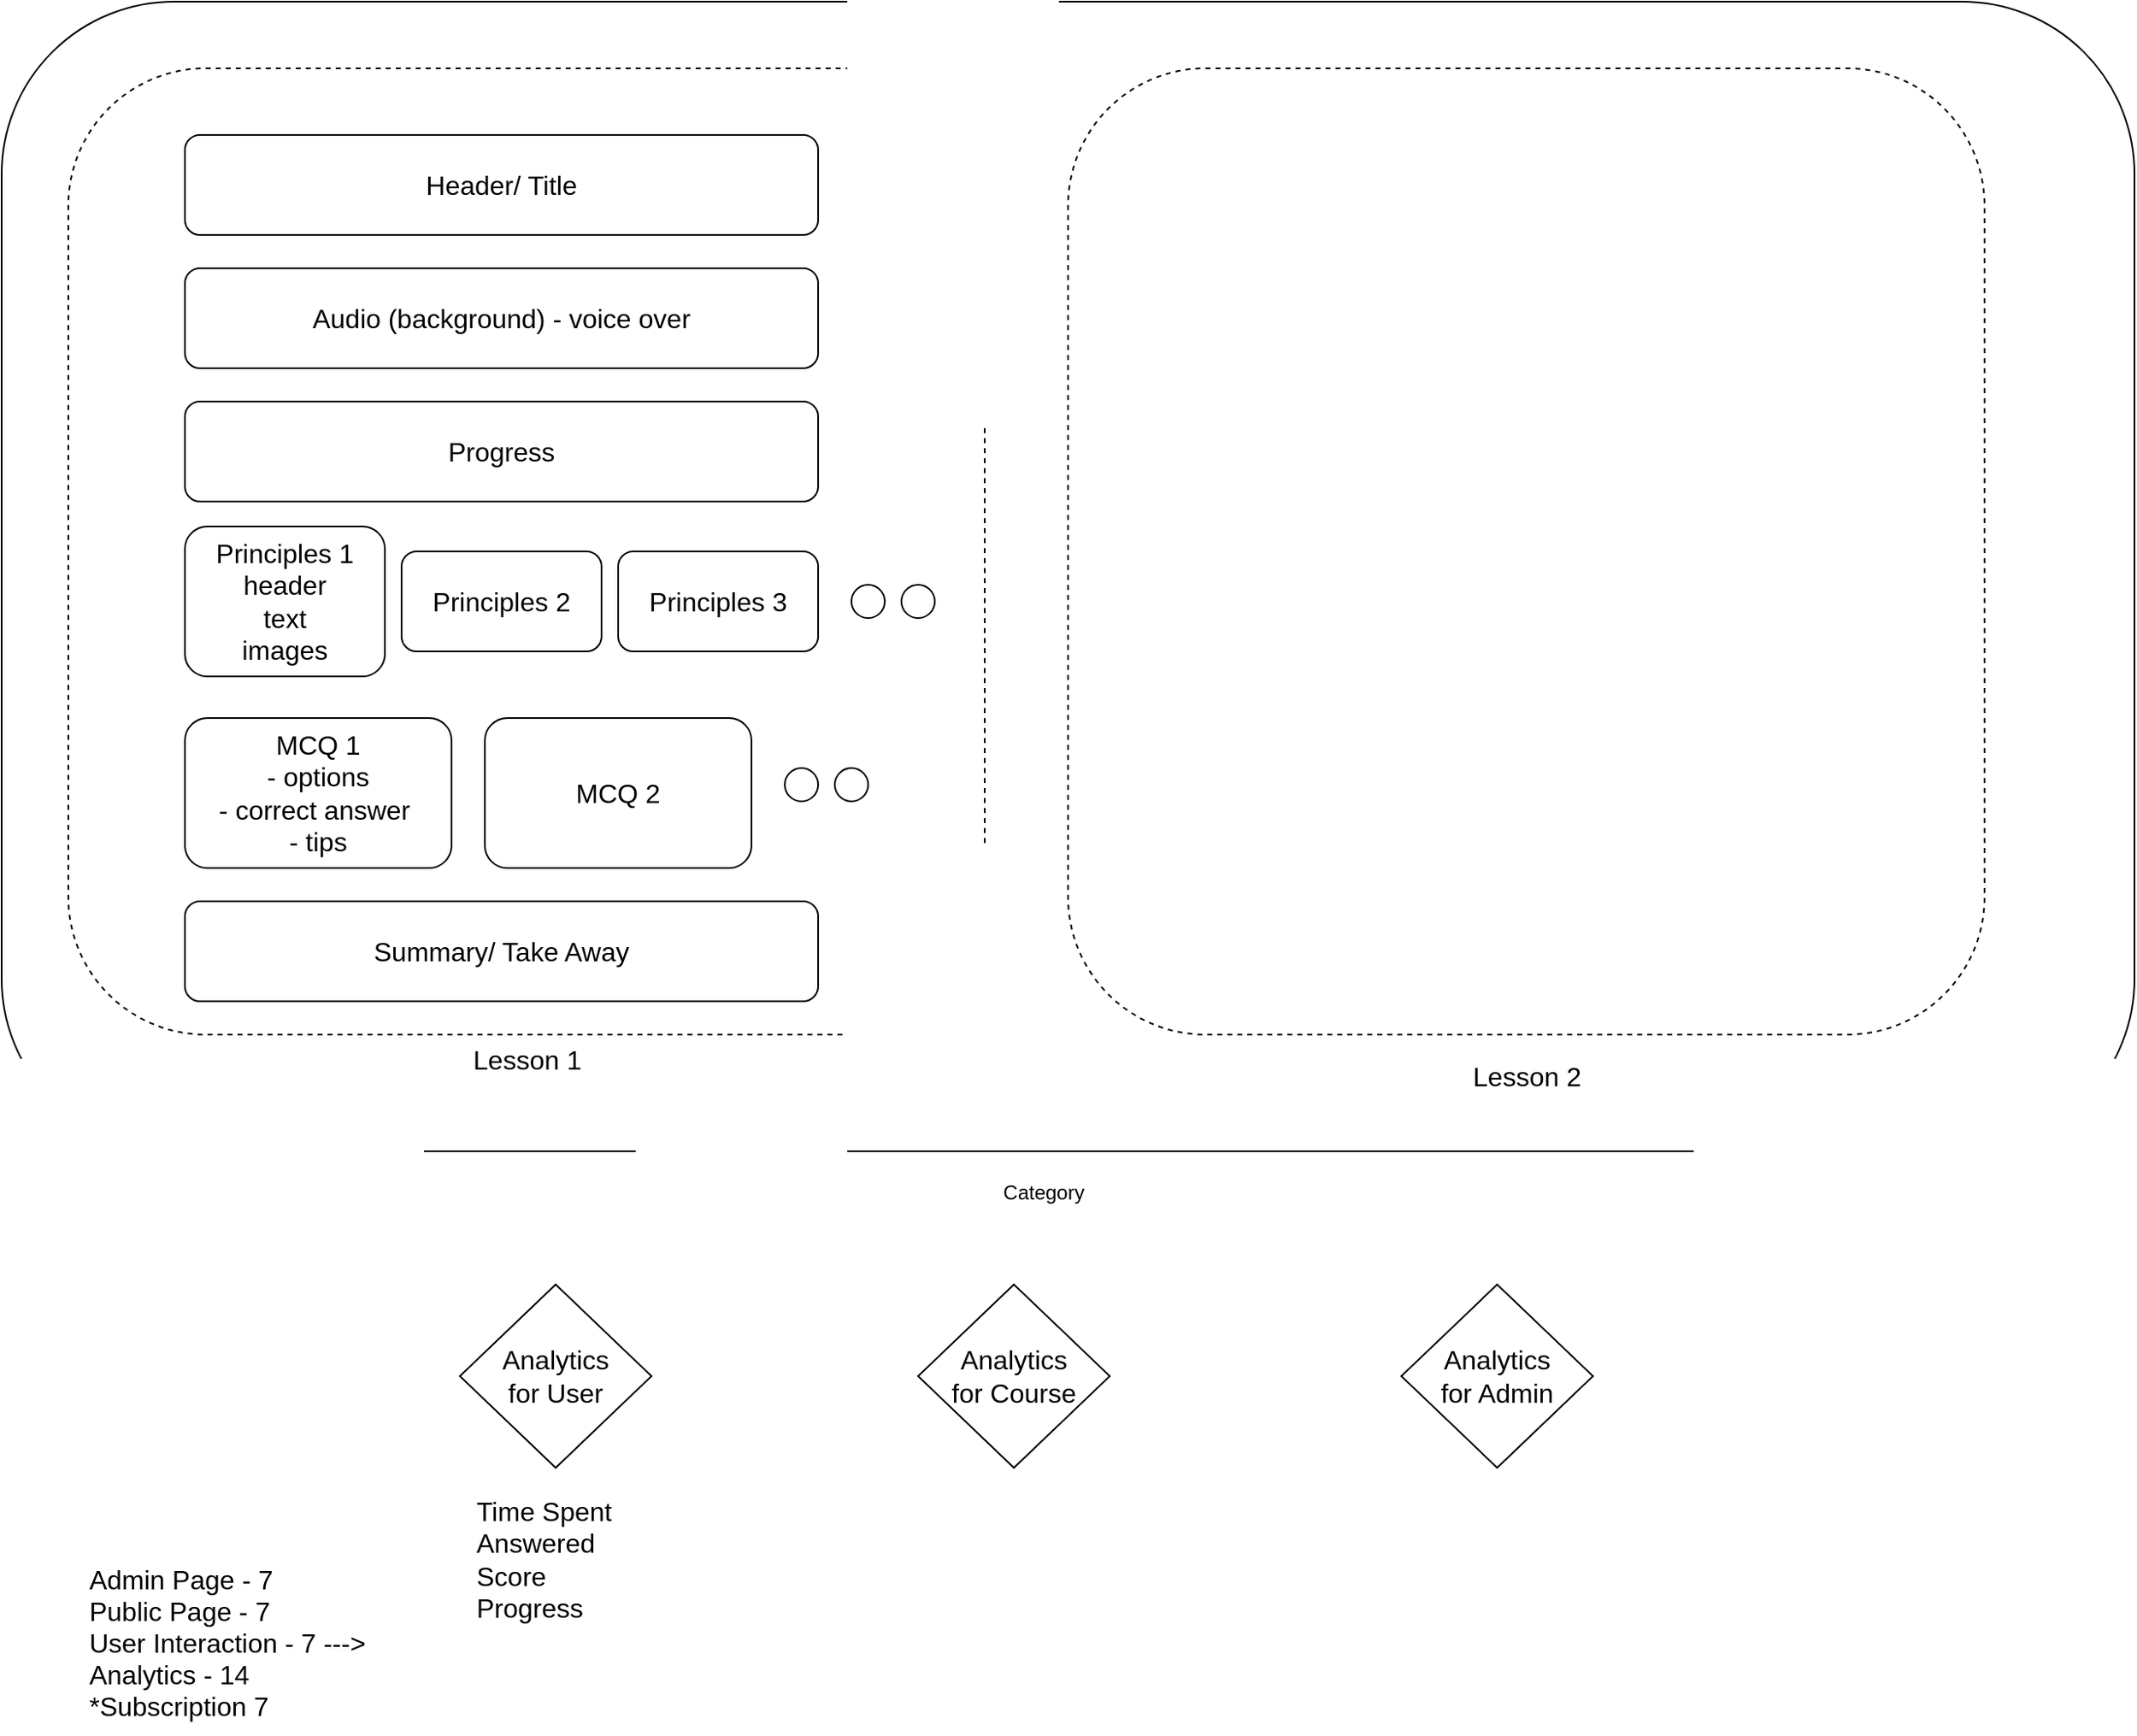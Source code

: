 <mxfile version="27.2.0">
  <diagram name="Page-1" id="G2DahcP8PH1wN-Vs_R_d">
    <mxGraphModel dx="1460" dy="725" grid="1" gridSize="10" guides="1" tooltips="1" connect="1" arrows="1" fold="1" page="1" pageScale="1" pageWidth="850" pageHeight="1100" math="0" shadow="0">
      <root>
        <mxCell id="0" />
        <mxCell id="1" parent="0" />
        <mxCell id="Hl07vMiSNizbsuB7GENC-18" value="" style="rounded=1;whiteSpace=wrap;html=1;" parent="1" vertex="1">
          <mxGeometry x="10" y="10" width="1280" height="690" as="geometry" />
        </mxCell>
        <mxCell id="Hl07vMiSNizbsuB7GENC-1" value="" style="rounded=1;whiteSpace=wrap;html=1;dashed=1;fontSize=16;" parent="1" vertex="1">
          <mxGeometry x="50" y="50" width="550" height="580" as="geometry" />
        </mxCell>
        <mxCell id="Hl07vMiSNizbsuB7GENC-2" value="Header/ Title" style="rounded=1;whiteSpace=wrap;html=1;fontSize=16;" parent="1" vertex="1">
          <mxGeometry x="120" y="90" width="380" height="60" as="geometry" />
        </mxCell>
        <mxCell id="Hl07vMiSNizbsuB7GENC-3" value="Audio (background) - voice over" style="rounded=1;whiteSpace=wrap;html=1;fontSize=16;" parent="1" vertex="1">
          <mxGeometry x="120" y="170" width="380" height="60" as="geometry" />
        </mxCell>
        <mxCell id="Hl07vMiSNizbsuB7GENC-4" value="Progress" style="rounded=1;whiteSpace=wrap;html=1;fontSize=16;" parent="1" vertex="1">
          <mxGeometry x="120" y="250" width="380" height="60" as="geometry" />
        </mxCell>
        <mxCell id="Hl07vMiSNizbsuB7GENC-5" value="Principles 1&lt;div&gt;header&lt;/div&gt;&lt;div&gt;text&lt;/div&gt;&lt;div&gt;images&lt;/div&gt;" style="rounded=1;whiteSpace=wrap;html=1;fontSize=16;" parent="1" vertex="1">
          <mxGeometry x="120" y="325" width="120" height="90" as="geometry" />
        </mxCell>
        <mxCell id="Hl07vMiSNizbsuB7GENC-6" value="Principles 2" style="rounded=1;whiteSpace=wrap;html=1;fontSize=16;" parent="1" vertex="1">
          <mxGeometry x="250" y="340" width="120" height="60" as="geometry" />
        </mxCell>
        <mxCell id="Hl07vMiSNizbsuB7GENC-7" value="Principles 3" style="rounded=1;whiteSpace=wrap;html=1;fontSize=16;" parent="1" vertex="1">
          <mxGeometry x="380" y="340" width="120" height="60" as="geometry" />
        </mxCell>
        <mxCell id="Hl07vMiSNizbsuB7GENC-8" value="MCQ 1&lt;div&gt;- options&lt;/div&gt;&lt;div&gt;- correct answer&amp;nbsp;&lt;/div&gt;&lt;div&gt;- tips&lt;/div&gt;" style="rounded=1;whiteSpace=wrap;html=1;fontSize=16;" parent="1" vertex="1">
          <mxGeometry x="120" y="440" width="160" height="90" as="geometry" />
        </mxCell>
        <mxCell id="Hl07vMiSNizbsuB7GENC-9" value="MCQ 2" style="rounded=1;whiteSpace=wrap;html=1;fontSize=16;" parent="1" vertex="1">
          <mxGeometry x="300" y="440" width="160" height="90" as="geometry" />
        </mxCell>
        <mxCell id="Hl07vMiSNizbsuB7GENC-10" value="Summary/ Take Away" style="rounded=1;whiteSpace=wrap;html=1;fontSize=16;" parent="1" vertex="1">
          <mxGeometry x="120" y="550" width="380" height="60" as="geometry" />
        </mxCell>
        <mxCell id="Hl07vMiSNizbsuB7GENC-11" value="" style="ellipse;whiteSpace=wrap;html=1;" parent="1" vertex="1">
          <mxGeometry x="480" y="470" width="20" height="20" as="geometry" />
        </mxCell>
        <mxCell id="Hl07vMiSNizbsuB7GENC-12" value="" style="ellipse;whiteSpace=wrap;html=1;" parent="1" vertex="1">
          <mxGeometry x="510" y="470" width="20" height="20" as="geometry" />
        </mxCell>
        <mxCell id="Hl07vMiSNizbsuB7GENC-13" value="" style="ellipse;whiteSpace=wrap;html=1;" parent="1" vertex="1">
          <mxGeometry x="520" y="360" width="20" height="20" as="geometry" />
        </mxCell>
        <mxCell id="Hl07vMiSNizbsuB7GENC-14" value="" style="ellipse;whiteSpace=wrap;html=1;" parent="1" vertex="1">
          <mxGeometry x="550" y="360" width="20" height="20" as="geometry" />
        </mxCell>
        <mxCell id="Hl07vMiSNizbsuB7GENC-15" value="&lt;font style=&quot;font-size: 16px;&quot;&gt;Lesson 1&lt;/font&gt;" style="text;html=1;align=center;verticalAlign=middle;resizable=0;points=[];autosize=1;strokeColor=none;fillColor=none;" parent="1" vertex="1">
          <mxGeometry x="280" y="630" width="90" height="30" as="geometry" />
        </mxCell>
        <mxCell id="Hl07vMiSNizbsuB7GENC-16" value="" style="rounded=1;whiteSpace=wrap;html=1;dashed=1;fontSize=16;" parent="1" vertex="1">
          <mxGeometry x="650" y="50" width="550" height="580" as="geometry" />
        </mxCell>
        <mxCell id="Hl07vMiSNizbsuB7GENC-17" value="&lt;font style=&quot;font-size: 16px;&quot;&gt;Lesson 2&lt;/font&gt;" style="text;html=1;align=center;verticalAlign=middle;resizable=0;points=[];autosize=1;strokeColor=none;fillColor=none;" parent="1" vertex="1">
          <mxGeometry x="880" y="640" width="90" height="30" as="geometry" />
        </mxCell>
        <mxCell id="Hl07vMiSNizbsuB7GENC-19" value="Category" style="text;html=1;align=center;verticalAlign=middle;resizable=0;points=[];autosize=1;strokeColor=none;fillColor=none;" parent="1" vertex="1">
          <mxGeometry x="600" y="710" width="70" height="30" as="geometry" />
        </mxCell>
        <mxCell id="SZLgFXJMgvyMvX-tMX-D-1" value="&lt;font style=&quot;font-size: 16px;&quot;&gt;Analytics&lt;/font&gt;&lt;div&gt;&lt;font style=&quot;font-size: 16px;&quot;&gt;for User&lt;/font&gt;&lt;/div&gt;" style="rhombus;whiteSpace=wrap;html=1;" vertex="1" parent="1">
          <mxGeometry x="285" y="780" width="115" height="110" as="geometry" />
        </mxCell>
        <mxCell id="SZLgFXJMgvyMvX-tMX-D-2" value="&lt;font style=&quot;font-size: 16px;&quot;&gt;Time Spent&lt;/font&gt;&lt;div&gt;&lt;font style=&quot;font-size: 16px;&quot;&gt;Answered&lt;/font&gt;&lt;/div&gt;&lt;div&gt;&lt;font style=&quot;font-size: 16px;&quot;&gt;Score&lt;/font&gt;&lt;/div&gt;&lt;div&gt;&lt;font style=&quot;font-size: 16px;&quot;&gt;Progress&lt;/font&gt;&lt;/div&gt;" style="text;html=1;align=left;verticalAlign=middle;resizable=0;points=[];autosize=1;strokeColor=none;fillColor=none;" vertex="1" parent="1">
          <mxGeometry x="292.5" y="900" width="100" height="90" as="geometry" />
        </mxCell>
        <mxCell id="SZLgFXJMgvyMvX-tMX-D-3" value="&lt;font style=&quot;font-size: 16px;&quot;&gt;Analytics&lt;/font&gt;&lt;div&gt;&lt;font style=&quot;font-size: 16px;&quot;&gt;for Course&lt;/font&gt;&lt;/div&gt;" style="rhombus;whiteSpace=wrap;html=1;" vertex="1" parent="1">
          <mxGeometry x="560" y="780" width="115" height="110" as="geometry" />
        </mxCell>
        <mxCell id="SZLgFXJMgvyMvX-tMX-D-4" value="&lt;font style=&quot;font-size: 16px;&quot;&gt;Analytics&lt;/font&gt;&lt;div&gt;&lt;font style=&quot;font-size: 16px;&quot;&gt;for Admin&lt;/font&gt;&lt;/div&gt;" style="rhombus;whiteSpace=wrap;html=1;" vertex="1" parent="1">
          <mxGeometry x="850" y="780" width="115" height="110" as="geometry" />
        </mxCell>
        <mxCell id="SZLgFXJMgvyMvX-tMX-D-5" value="&lt;div style=&quot;text-align: left;&quot;&gt;&lt;font style=&quot;font-size: 16px;&quot;&gt;Admin Page - 7&lt;/font&gt;&lt;/div&gt;&lt;div style=&quot;text-align: left;&quot;&gt;&lt;font style=&quot;font-size: 16px;&quot;&gt;Public Page - 7&amp;nbsp;&lt;/font&gt;&lt;/div&gt;&lt;div style=&quot;text-align: left;&quot;&gt;&lt;font style=&quot;font-size: 16px;&quot;&gt;User Interaction - 7 ---&amp;gt;&lt;/font&gt;&lt;/div&gt;&lt;div style=&quot;text-align: left;&quot;&gt;&lt;font style=&quot;font-size: 16px;&quot;&gt;Analytics - 14&amp;nbsp;&lt;/font&gt;&lt;/div&gt;&lt;div style=&quot;text-align: left;&quot;&gt;&lt;font style=&quot;font-size: 16px;&quot;&gt;*Subscription 7&amp;nbsp;&lt;/font&gt;&lt;/div&gt;" style="text;html=1;align=center;verticalAlign=middle;resizable=0;points=[];autosize=1;strokeColor=none;fillColor=none;" vertex="1" parent="1">
          <mxGeometry x="50" y="940" width="190" height="110" as="geometry" />
        </mxCell>
      </root>
    </mxGraphModel>
  </diagram>
</mxfile>
